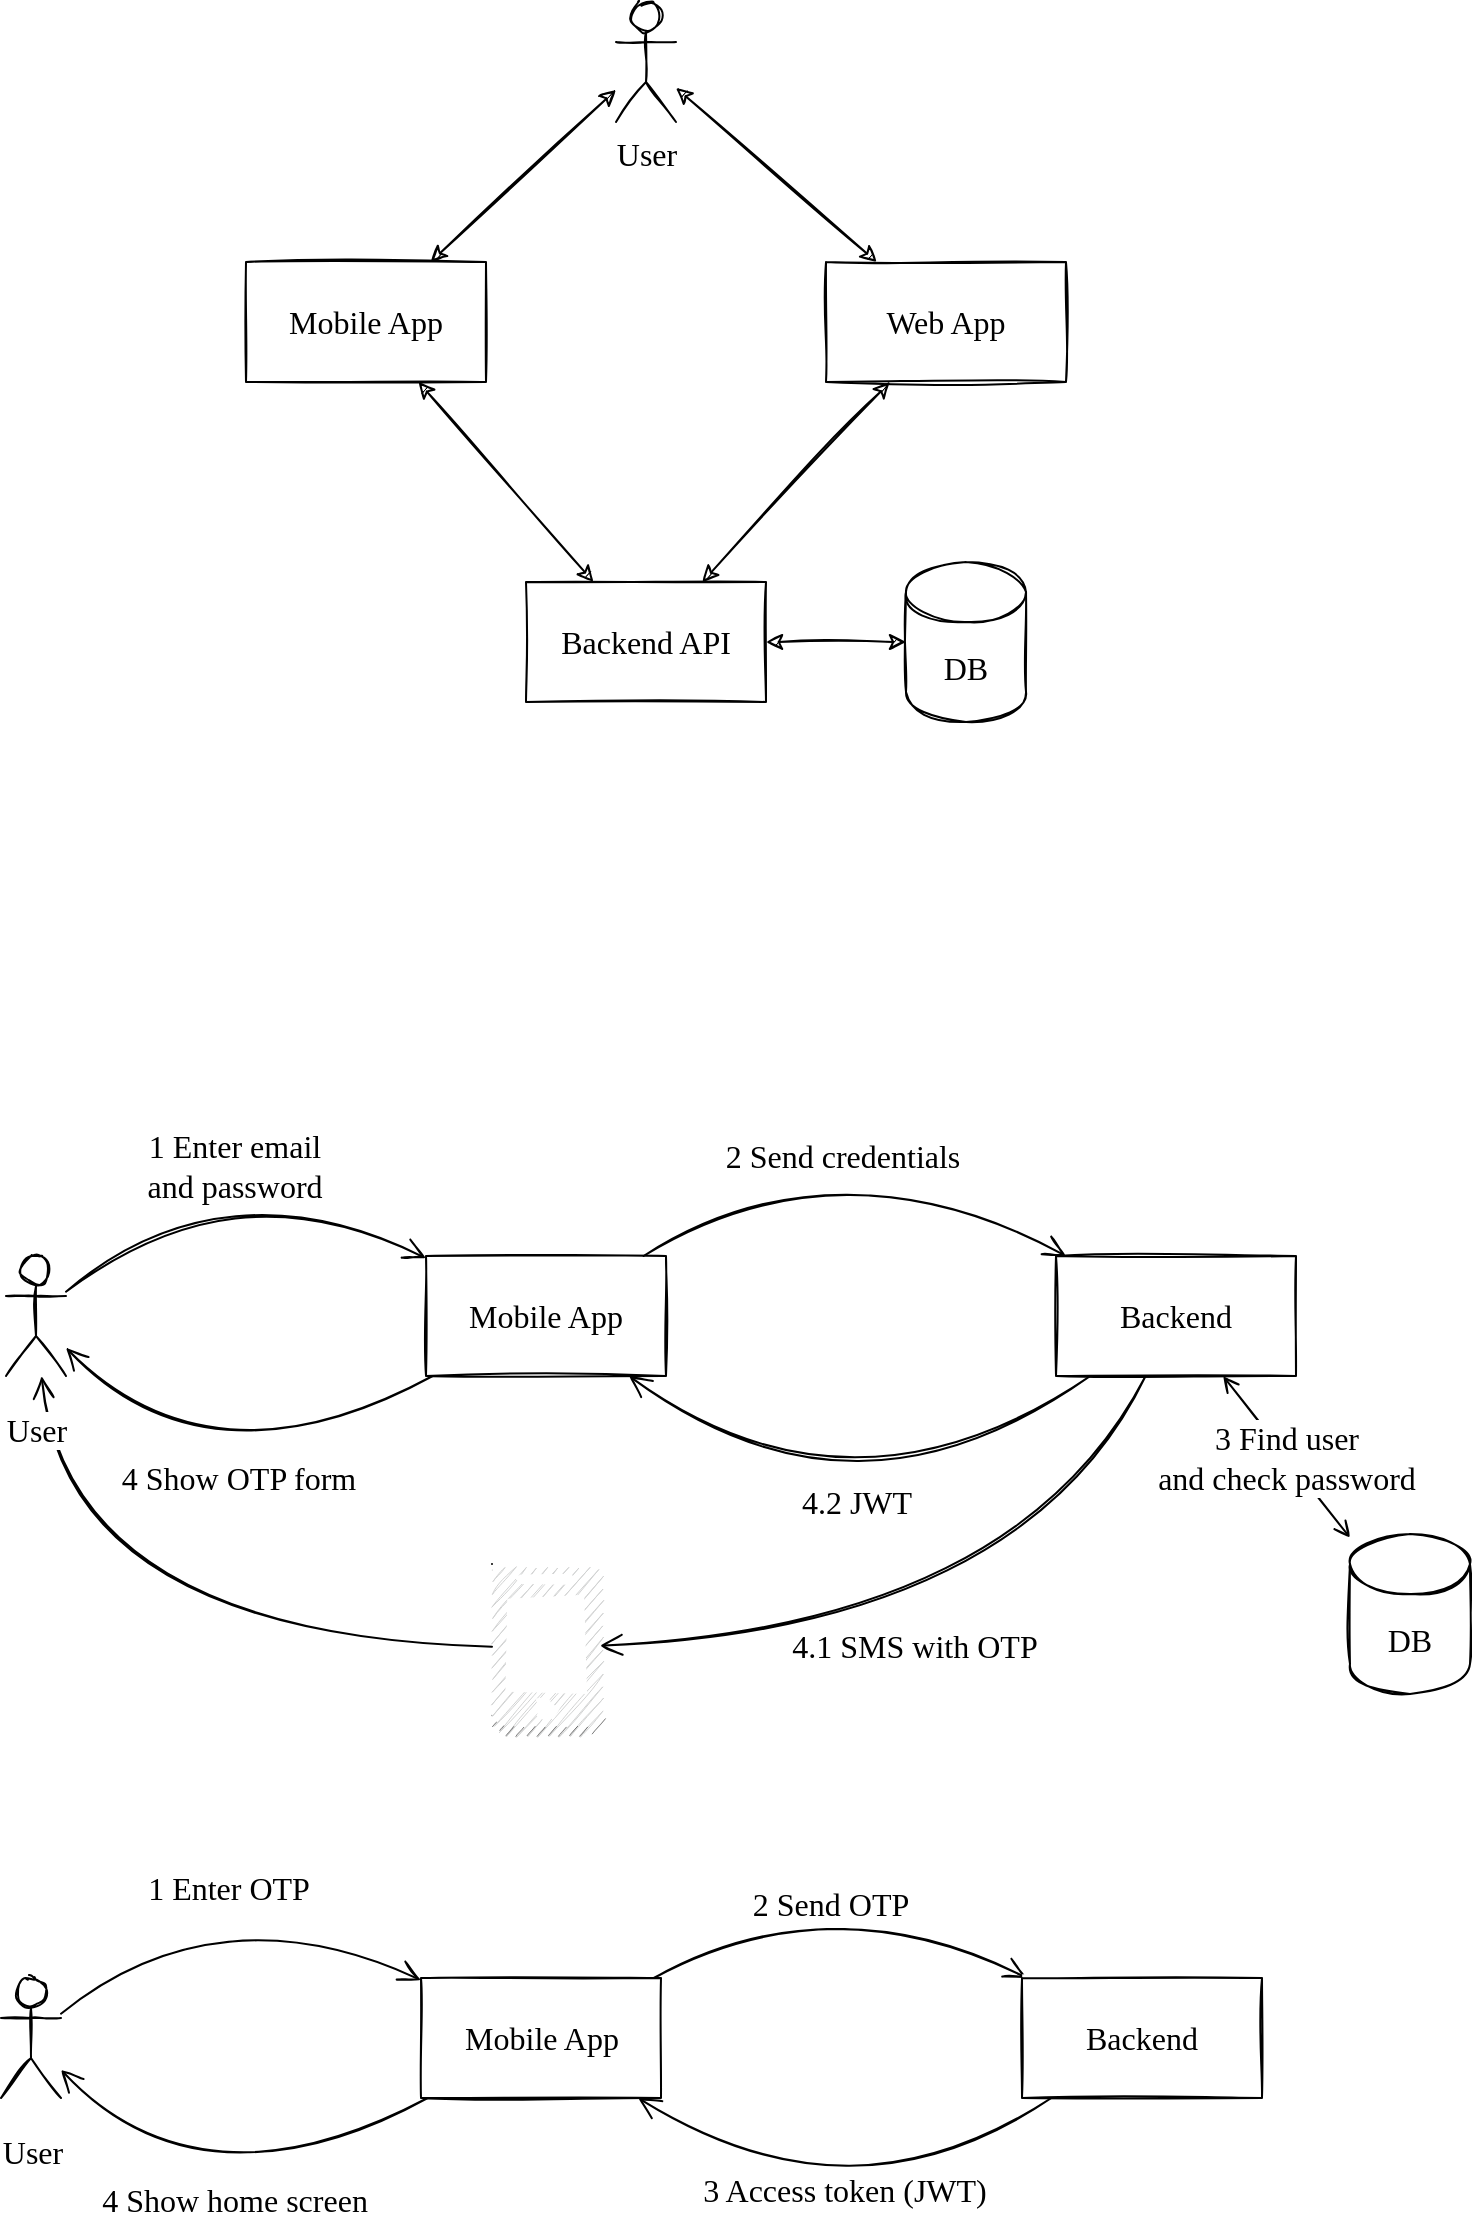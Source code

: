 <mxfile version="13.9.9" type="device" pages="2"><diagram id="MimGVcQh8bS301acejJc" name="Archirecture"><mxGraphModel dx="1826" dy="867" grid="0" gridSize="10" guides="1" tooltips="1" connect="1" arrows="1" fold="1" page="0" pageScale="1" pageWidth="850" pageHeight="1100" math="0" shadow="0"><root><mxCell id="0"/><mxCell id="1" parent="0"/><mxCell id="Z2N1LRQ3ojw1ruzCjlwX-3" value="4.2 JWT" style="edgeStyle=none;curved=1;sketch=1;orthogonalLoop=1;jettySize=auto;html=1;endArrow=open;endFill=0;endSize=9;fontFamily=Comic Sans MS;fontSize=16;" parent="1" source="Z2N1LRQ3ojw1ruzCjlwX-8" target="Z2N1LRQ3ojw1ruzCjlwX-4" edge="1"><mxGeometry x="0.089" y="-15" relative="1" as="geometry"><Array as="points"><mxPoint x="515" y="879"/></Array><mxPoint as="offset"/></mxGeometry></mxCell><mxCell id="lV5DDfEXPVHKvJJF8L5J-4" style="rounded=0;orthogonalLoop=1;jettySize=auto;html=1;sketch=1;fontFamily=Comic Sans MS;startArrow=classic;startFill=1;fontSize=16;" parent="1" source="lV5DDfEXPVHKvJJF8L5J-1" target="lV5DDfEXPVHKvJJF8L5J-3" edge="1"><mxGeometry relative="1" as="geometry"/></mxCell><mxCell id="lV5DDfEXPVHKvJJF8L5J-1" value="Mobile App" style="rounded=0;whiteSpace=wrap;html=1;sketch=1;fontFamily=Comic Sans MS;fontSize=16;" parent="1" vertex="1"><mxGeometry x="210" y="240" width="120" height="60" as="geometry"/></mxCell><mxCell id="lV5DDfEXPVHKvJJF8L5J-5" style="edgeStyle=none;rounded=1;orthogonalLoop=1;jettySize=auto;html=1;sketch=1;fontFamily=Comic Sans MS;startArrow=classic;startFill=1;fontSize=16;" parent="1" source="lV5DDfEXPVHKvJJF8L5J-2" target="lV5DDfEXPVHKvJJF8L5J-3" edge="1"><mxGeometry relative="1" as="geometry"/></mxCell><mxCell id="lV5DDfEXPVHKvJJF8L5J-2" value="Web App" style="rounded=0;whiteSpace=wrap;html=1;sketch=1;fontFamily=Comic Sans MS;fontSize=16;" parent="1" vertex="1"><mxGeometry x="500" y="240" width="120" height="60" as="geometry"/></mxCell><mxCell id="lV5DDfEXPVHKvJJF8L5J-11" style="edgeStyle=none;rounded=1;sketch=1;orthogonalLoop=1;jettySize=auto;html=1;fontFamily=Comic Sans MS;startArrow=classic;startFill=1;fontSize=16;" parent="1" source="lV5DDfEXPVHKvJJF8L5J-3" target="lV5DDfEXPVHKvJJF8L5J-10" edge="1"><mxGeometry relative="1" as="geometry"/></mxCell><mxCell id="lV5DDfEXPVHKvJJF8L5J-3" value="Backend API" style="rounded=0;whiteSpace=wrap;html=1;sketch=1;fontFamily=Comic Sans MS;fontSize=16;" parent="1" vertex="1"><mxGeometry x="350" y="400" width="120" height="60" as="geometry"/></mxCell><mxCell id="lV5DDfEXPVHKvJJF8L5J-7" style="edgeStyle=none;rounded=1;sketch=1;orthogonalLoop=1;jettySize=auto;html=1;fontFamily=Comic Sans MS;startArrow=classic;startFill=1;fontSize=16;" parent="1" source="lV5DDfEXPVHKvJJF8L5J-6" target="lV5DDfEXPVHKvJJF8L5J-1" edge="1"><mxGeometry relative="1" as="geometry"/></mxCell><mxCell id="lV5DDfEXPVHKvJJF8L5J-8" style="edgeStyle=none;rounded=1;sketch=1;orthogonalLoop=1;jettySize=auto;html=1;fontFamily=Comic Sans MS;startArrow=classic;startFill=1;fontSize=16;" parent="1" source="lV5DDfEXPVHKvJJF8L5J-6" target="lV5DDfEXPVHKvJJF8L5J-2" edge="1"><mxGeometry relative="1" as="geometry"/></mxCell><mxCell id="lV5DDfEXPVHKvJJF8L5J-6" value="User" style="shape=umlActor;verticalLabelPosition=bottom;verticalAlign=top;html=1;outlineConnect=0;sketch=1;fontFamily=Comic Sans MS;fontSize=16;" parent="1" vertex="1"><mxGeometry x="395" y="110" width="30" height="60" as="geometry"/></mxCell><mxCell id="lV5DDfEXPVHKvJJF8L5J-10" value="DB" style="shape=cylinder3;whiteSpace=wrap;html=1;boundedLbl=1;backgroundOutline=1;size=15;sketch=1;fontFamily=Comic Sans MS;fontSize=16;" parent="1" vertex="1"><mxGeometry x="540" y="390" width="60" height="80" as="geometry"/></mxCell><mxCell id="Z2N1LRQ3ojw1ruzCjlwX-1" value="2 Send credentials" style="sketch=1;orthogonalLoop=1;jettySize=auto;html=1;fontFamily=Comic Sans MS;fontSize=16;curved=1;endArrow=open;endFill=0;endSize=9;" parent="1" source="Z2N1LRQ3ojw1ruzCjlwX-4" target="Z2N1LRQ3ojw1ruzCjlwX-8" edge="1"><mxGeometry x="-0.092" y="-9" relative="1" as="geometry"><Array as="points"><mxPoint x="508" y="676"/></Array><mxPoint as="offset"/></mxGeometry></mxCell><mxCell id="Z2N1LRQ3ojw1ruzCjlwX-2" value="4 Show OTP form" style="edgeStyle=none;curved=1;sketch=1;orthogonalLoop=1;jettySize=auto;html=1;fontFamily=Comic Sans MS;fontSize=16;endArrow=open;endFill=0;endSize=9;" parent="1" source="Z2N1LRQ3ojw1ruzCjlwX-4" target="Z2N1LRQ3ojw1ruzCjlwX-6" edge="1"><mxGeometry x="-0.045" relative="1" as="geometry"><Array as="points"><mxPoint x="190" y="857"/></Array><mxPoint as="offset"/></mxGeometry></mxCell><mxCell id="Z2N1LRQ3ojw1ruzCjlwX-4" value="Mobile App" style="rounded=0;whiteSpace=wrap;html=1;sketch=1;fontFamily=Comic Sans MS;fontSize=16;" parent="1" vertex="1"><mxGeometry x="300" y="737" width="120" height="60" as="geometry"/></mxCell><mxCell id="Z2N1LRQ3ojw1ruzCjlwX-5" value="1 Enter email &lt;br&gt;and password" style="orthogonalLoop=1;jettySize=auto;html=1;sketch=1;fontFamily=Comic Sans MS;fontSize=16;curved=1;endSize=9;endArrow=open;endFill=0;" parent="1" source="Z2N1LRQ3ojw1ruzCjlwX-6" target="Z2N1LRQ3ojw1ruzCjlwX-4" edge="1"><mxGeometry relative="1" as="geometry"><Array as="points"><mxPoint x="200" y="690"/></Array></mxGeometry></mxCell><mxCell id="Z2N1LRQ3ojw1ruzCjlwX-9" value="4.1 SMS with OTP" style="edgeStyle=none;sketch=1;orthogonalLoop=1;jettySize=auto;html=1;endArrow=open;endFill=0;endSize=9;fontFamily=Comic Sans MS;fontSize=16;curved=1;" parent="1" source="Z2N1LRQ3ojw1ruzCjlwX-8" target="Z2N1LRQ3ojw1ruzCjlwX-11" edge="1"><mxGeometry x="0.105" y="7" relative="1" as="geometry"><Array as="points"><mxPoint x="596" y="923"/></Array><mxPoint as="offset"/></mxGeometry></mxCell><mxCell id="Z2N1LRQ3ojw1ruzCjlwX-8" value="Backend" style="rounded=0;whiteSpace=wrap;html=1;sketch=1;fontFamily=Comic Sans MS;fontSize=16;" parent="1" vertex="1"><mxGeometry x="615" y="737" width="120" height="60" as="geometry"/></mxCell><mxCell id="Z2N1LRQ3ojw1ruzCjlwX-12" value="" style="edgeStyle=none;curved=1;sketch=1;orthogonalLoop=1;jettySize=auto;html=1;endArrow=open;endFill=0;endSize=9;fontFamily=Comic Sans MS;fontSize=16;" parent="1" source="Z2N1LRQ3ojw1ruzCjlwX-11" target="Z2N1LRQ3ojw1ruzCjlwX-6" edge="1"><mxGeometry x="-0.147" y="-13" relative="1" as="geometry"><Array as="points"><mxPoint x="120" y="927"/></Array><mxPoint as="offset"/></mxGeometry></mxCell><mxCell id="Z2N1LRQ3ojw1ruzCjlwX-11" value="" style="outlineConnect=0;dashed=0;verticalLabelPosition=bottom;verticalAlign=top;align=center;html=1;shape=mxgraph.aws3.mobile_client;fillColor=#D2D3D3;gradientColor=none;rounded=0;shadow=0;sketch=1;fontFamily=Comic Sans MS;fontSize=16;" parent="1" vertex="1"><mxGeometry x="333" y="891" width="54" height="84" as="geometry"/></mxCell><mxCell id="Z2N1LRQ3ojw1ruzCjlwX-6" value="User" style="shape=umlActor;verticalLabelPosition=bottom;verticalAlign=top;html=1;outlineConnect=0;sketch=1;fontFamily=Comic Sans MS;fontSize=16;labelBackgroundColor=#ffffff;spacingTop=11;" parent="1" vertex="1"><mxGeometry x="90" y="737" width="30" height="60" as="geometry"/></mxCell><mxCell id="Z2N1LRQ3ojw1ruzCjlwX-13" value="3 Access token (JWT)" style="edgeStyle=none;curved=1;sketch=1;orthogonalLoop=1;jettySize=auto;html=1;endArrow=open;endFill=0;endSize=9;fontFamily=Comic Sans MS;fontSize=16;" parent="1" source="Z2N1LRQ3ojw1ruzCjlwX-18" target="Z2N1LRQ3ojw1ruzCjlwX-16" edge="1"><mxGeometry x="0.089" y="-15" relative="1" as="geometry"><Array as="points"><mxPoint x="513" y="1224"/></Array><mxPoint as="offset"/></mxGeometry></mxCell><mxCell id="Z2N1LRQ3ojw1ruzCjlwX-14" value="2 Send OTP" style="sketch=1;orthogonalLoop=1;jettySize=auto;html=1;fontFamily=Comic Sans MS;fontSize=16;curved=1;endArrow=open;endFill=0;endSize=9;" parent="1" source="Z2N1LRQ3ojw1ruzCjlwX-16" target="Z2N1LRQ3ojw1ruzCjlwX-18" edge="1"><mxGeometry x="-0.092" y="-9" relative="1" as="geometry"><Array as="points"><mxPoint x="506" y="1049"/></Array><mxPoint as="offset"/></mxGeometry></mxCell><mxCell id="Z2N1LRQ3ojw1ruzCjlwX-15" value="4 Show home screen" style="edgeStyle=none;curved=1;sketch=1;orthogonalLoop=1;jettySize=auto;html=1;fontFamily=Comic Sans MS;fontSize=16;endArrow=open;endFill=0;endSize=9;" parent="1" source="Z2N1LRQ3ojw1ruzCjlwX-16" target="Z2N1LRQ3ojw1ruzCjlwX-19" edge="1"><mxGeometry x="-0.045" relative="1" as="geometry"><Array as="points"><mxPoint x="187.5" y="1218"/></Array><mxPoint as="offset"/></mxGeometry></mxCell><mxCell id="Z2N1LRQ3ojw1ruzCjlwX-16" value="Mobile App" style="rounded=0;whiteSpace=wrap;html=1;sketch=1;fontFamily=Comic Sans MS;fontSize=16;" parent="1" vertex="1"><mxGeometry x="297.5" y="1098" width="120" height="60" as="geometry"/></mxCell><mxCell id="Z2N1LRQ3ojw1ruzCjlwX-17" value="1 Enter OTP" style="orthogonalLoop=1;jettySize=auto;html=1;sketch=1;fontFamily=Comic Sans MS;fontSize=16;curved=1;endSize=9;endArrow=open;endFill=0;" parent="1" source="Z2N1LRQ3ojw1ruzCjlwX-19" target="Z2N1LRQ3ojw1ruzCjlwX-16" edge="1"><mxGeometry relative="1" as="geometry"><Array as="points"><mxPoint x="197.5" y="1051"/></Array></mxGeometry></mxCell><mxCell id="Z2N1LRQ3ojw1ruzCjlwX-18" value="Backend" style="rounded=0;whiteSpace=wrap;html=1;sketch=1;fontFamily=Comic Sans MS;fontSize=16;" parent="1" vertex="1"><mxGeometry x="598" y="1098" width="120" height="60" as="geometry"/></mxCell><mxCell id="Z2N1LRQ3ojw1ruzCjlwX-19" value="User" style="shape=umlActor;verticalLabelPosition=bottom;verticalAlign=top;html=1;outlineConnect=0;sketch=1;fontFamily=Comic Sans MS;fontSize=16;labelBackgroundColor=#ffffff;spacingTop=11;" parent="1" vertex="1"><mxGeometry x="87.5" y="1098" width="30" height="60" as="geometry"/></mxCell><mxCell id="Z2N1LRQ3ojw1ruzCjlwX-20" value="DB" style="shape=cylinder3;whiteSpace=wrap;html=1;boundedLbl=1;backgroundOutline=1;size=15;sketch=1;fontFamily=Comic Sans MS;fontSize=16;" parent="1" vertex="1"><mxGeometry x="762" y="876" width="60" height="80" as="geometry"/></mxCell><mxCell id="Z2N1LRQ3ojw1ruzCjlwX-21" value="3 Find user &lt;br&gt;and check password" style="edgeStyle=none;rounded=1;sketch=1;orthogonalLoop=1;jettySize=auto;html=1;fontFamily=Comic Sans MS;startArrow=open;startFill=0;fontSize=16;endArrow=open;endFill=0;" parent="1" source="Z2N1LRQ3ojw1ruzCjlwX-8" target="Z2N1LRQ3ojw1ruzCjlwX-20" edge="1"><mxGeometry relative="1" as="geometry"><mxPoint x="480" y="440" as="sourcePoint"/><mxPoint x="550" y="440" as="targetPoint"/></mxGeometry></mxCell></root></mxGraphModel></diagram><diagram id="7andxB7LzCI2A1morFKh" name="Solution Design"><mxGraphModel dx="730" dy="347" grid="0" gridSize="10" guides="1" tooltips="1" connect="1" arrows="1" fold="1" page="1" pageScale="1" pageWidth="850" pageHeight="1100" math="0" shadow="0"><root><mxCell id="4FtUGzrrUbWID_tHwK8n-0"/><mxCell id="4FtUGzrrUbWID_tHwK8n-1" parent="4FtUGzrrUbWID_tHwK8n-0"/><mxCell id="skh6FGWx1OBqISCDK_g--12" value="2 Get QR code" style="sketch=1;orthogonalLoop=1;jettySize=auto;html=1;fontFamily=Comic Sans MS;fontSize=16;curved=1;endArrow=open;endFill=0;endSize=9;" parent="4FtUGzrrUbWID_tHwK8n-1" source="skh6FGWx1OBqISCDK_g--3" target="skh6FGWx1OBqISCDK_g--11" edge="1"><mxGeometry x="-0.092" y="-9" relative="1" as="geometry"><Array as="points"><mxPoint x="550" y="104"/></Array><mxPoint as="offset"/></mxGeometry></mxCell><mxCell id="skh6FGWx1OBqISCDK_g--15" value="5 Show QR code" style="edgeStyle=none;curved=1;sketch=1;orthogonalLoop=1;jettySize=auto;html=1;fontFamily=Comic Sans MS;fontSize=16;endArrow=open;endFill=0;endSize=9;" parent="4FtUGzrrUbWID_tHwK8n-1" source="skh6FGWx1OBqISCDK_g--3" target="skh6FGWx1OBqISCDK_g--8" edge="1"><mxGeometry relative="1" as="geometry"><Array as="points"><mxPoint x="232" y="285"/></Array></mxGeometry></mxCell><mxCell id="skh6FGWx1OBqISCDK_g--24" value="4 Subsctibe" style="edgeStyle=none;curved=1;sketch=1;orthogonalLoop=1;jettySize=auto;html=1;endArrow=open;endFill=0;endSize=9;fontFamily=Comic Sans MS;fontSize=16;" parent="4FtUGzrrUbWID_tHwK8n-1" source="skh6FGWx1OBqISCDK_g--3" target="skh6FGWx1OBqISCDK_g--11" edge="1"><mxGeometry x="-0.073" y="12" relative="1" as="geometry"><Array as="points"><mxPoint x="557" y="307"/></Array><mxPoint as="offset"/></mxGeometry></mxCell><mxCell id="skh6FGWx1OBqISCDK_g--3" value="Web App" style="rounded=0;whiteSpace=wrap;html=1;sketch=1;fontFamily=Comic Sans MS;fontSize=16;" parent="4FtUGzrrUbWID_tHwK8n-1" vertex="1"><mxGeometry x="342" y="165" width="120" height="60" as="geometry"/></mxCell><mxCell id="skh6FGWx1OBqISCDK_g--10" value="1 Open app" style="orthogonalLoop=1;jettySize=auto;html=1;sketch=1;fontFamily=Comic Sans MS;fontSize=16;curved=1;endSize=9;endArrow=open;endFill=0;" parent="4FtUGzrrUbWID_tHwK8n-1" source="skh6FGWx1OBqISCDK_g--8" target="skh6FGWx1OBqISCDK_g--3" edge="1"><mxGeometry relative="1" as="geometry"><Array as="points"><mxPoint x="242" y="118"/></Array></mxGeometry></mxCell><mxCell id="skh6FGWx1OBqISCDK_g--8" value="User" style="shape=umlActor;verticalLabelPosition=bottom;verticalAlign=top;html=1;outlineConnect=0;sketch=1;fontFamily=Comic Sans MS;fontSize=16;" parent="4FtUGzrrUbWID_tHwK8n-1" vertex="1"><mxGeometry x="132" y="165" width="30" height="60" as="geometry"/></mxCell><mxCell id="skh6FGWx1OBqISCDK_g--14" value="3 Session ID&amp;nbsp;&lt;br&gt;and JWT" style="edgeStyle=none;curved=1;sketch=1;orthogonalLoop=1;jettySize=auto;html=1;fontFamily=Comic Sans MS;fontSize=16;endArrow=open;endFill=0;endSize=9;" parent="4FtUGzrrUbWID_tHwK8n-1" source="skh6FGWx1OBqISCDK_g--11" target="skh6FGWx1OBqISCDK_g--3" edge="1"><mxGeometry x="0.087" y="-29" relative="1" as="geometry"><Array as="points"/><mxPoint as="offset"/></mxGeometry></mxCell><mxCell id="skh6FGWx1OBqISCDK_g--11" value="Backend" style="rounded=0;whiteSpace=wrap;html=1;sketch=1;fontFamily=Comic Sans MS;fontSize=16;" parent="4FtUGzrrUbWID_tHwK8n-1" vertex="1"><mxGeometry x="657" y="165" width="120" height="60" as="geometry"/></mxCell><mxCell id="skh6FGWx1OBqISCDK_g--19" value="1 Open app &lt;br&gt;and scan QR" style="edgeStyle=none;curved=1;sketch=1;orthogonalLoop=1;jettySize=auto;html=1;endArrow=open;endFill=0;endSize=9;fontFamily=Comic Sans MS;fontSize=16;" parent="4FtUGzrrUbWID_tHwK8n-1" source="skh6FGWx1OBqISCDK_g--16" target="skh6FGWx1OBqISCDK_g--17" edge="1"><mxGeometry x="-0.159" y="22" relative="1" as="geometry"><Array as="points"><mxPoint x="243" y="576"/></Array><mxPoint x="-5" y="1" as="offset"/></mxGeometry></mxCell><mxCell id="skh6FGWx1OBqISCDK_g--16" value="User" style="shape=umlActor;verticalLabelPosition=bottom;verticalAlign=top;html=1;outlineConnect=0;sketch=1;fontFamily=Comic Sans MS;fontSize=16;" parent="4FtUGzrrUbWID_tHwK8n-1" vertex="1"><mxGeometry x="164" y="624" width="30" height="60" as="geometry"/></mxCell><mxCell id="skh6FGWx1OBqISCDK_g--21" value="2 Accept login" style="edgeStyle=none;curved=1;sketch=1;orthogonalLoop=1;jettySize=auto;html=1;endArrow=open;endFill=0;endSize=9;fontFamily=Comic Sans MS;fontSize=16;" parent="4FtUGzrrUbWID_tHwK8n-1" source="skh6FGWx1OBqISCDK_g--17" target="skh6FGWx1OBqISCDK_g--18" edge="1"><mxGeometry x="-0.004" y="17" relative="1" as="geometry"><Array as="points"><mxPoint x="566" y="575"/></Array><mxPoint as="offset"/></mxGeometry></mxCell><mxCell id="skh6FGWx1OBqISCDK_g--17" value="Mobile App" style="rounded=0;whiteSpace=wrap;html=1;sketch=1;fontFamily=Comic Sans MS;fontSize=16;" parent="4FtUGzrrUbWID_tHwK8n-1" vertex="1"><mxGeometry x="340" y="558" width="120" height="60" as="geometry"/></mxCell><mxCell id="skh6FGWx1OBqISCDK_g--23" value="3 Send JWT" style="edgeStyle=none;curved=1;sketch=1;orthogonalLoop=1;jettySize=auto;html=1;endArrow=open;endFill=0;endSize=9;fontFamily=Comic Sans MS;fontSize=16;" parent="4FtUGzrrUbWID_tHwK8n-1" source="skh6FGWx1OBqISCDK_g--18" target="skh6FGWx1OBqISCDK_g--22" edge="1"><mxGeometry x="-0.178" y="19" relative="1" as="geometry"><Array as="points"><mxPoint x="568" y="779"/></Array><mxPoint as="offset"/></mxGeometry></mxCell><mxCell id="skh6FGWx1OBqISCDK_g--18" value="Backend" style="rounded=0;whiteSpace=wrap;html=1;sketch=1;fontFamily=Comic Sans MS;fontSize=16;" parent="4FtUGzrrUbWID_tHwK8n-1" vertex="1"><mxGeometry x="566" y="637" width="120" height="60" as="geometry"/></mxCell><mxCell id="Eqy63tmpLX_kPgULx0ho-0" value="4 Show home page" style="edgeStyle=none;curved=1;sketch=1;orthogonalLoop=1;jettySize=auto;html=1;endArrow=open;endFill=0;endSize=9;fontFamily=Comic Sans MS;fontSize=16;" parent="4FtUGzrrUbWID_tHwK8n-1" source="skh6FGWx1OBqISCDK_g--22" target="skh6FGWx1OBqISCDK_g--16" edge="1"><mxGeometry x="0.045" y="23" relative="1" as="geometry"><Array as="points"><mxPoint x="247" y="772"/></Array><mxPoint as="offset"/></mxGeometry></mxCell><mxCell id="skh6FGWx1OBqISCDK_g--22" value="Web App" style="rounded=0;whiteSpace=wrap;html=1;sketch=1;fontFamily=Comic Sans MS;fontSize=16;" parent="4FtUGzrrUbWID_tHwK8n-1" vertex="1"><mxGeometry x="344" y="742" width="120" height="60" as="geometry"/></mxCell><mxCell id="k0I0IcJk-K0IpXhQnYxq-10" style="edgeStyle=none;rounded=0;orthogonalLoop=1;jettySize=auto;html=1;sketch=1;startArrow=classic;startFill=1;" edge="1" parent="4FtUGzrrUbWID_tHwK8n-1" source="k0I0IcJk-K0IpXhQnYxq-0" target="k0I0IcJk-K0IpXhQnYxq-8"><mxGeometry relative="1" as="geometry"/></mxCell><mxCell id="k0I0IcJk-K0IpXhQnYxq-0" value="Server A" style="rounded=0;whiteSpace=wrap;html=1;sketch=1;fontFamily=Comic Sans MS;fontSize=16;" vertex="1" parent="4FtUGzrrUbWID_tHwK8n-1"><mxGeometry x="1318" y="134" width="120" height="60" as="geometry"/></mxCell><mxCell id="k0I0IcJk-K0IpXhQnYxq-9" style="edgeStyle=none;rounded=0;orthogonalLoop=1;jettySize=auto;html=1;sketch=1;startArrow=classic;startFill=1;" edge="1" parent="4FtUGzrrUbWID_tHwK8n-1" source="k0I0IcJk-K0IpXhQnYxq-1" target="k0I0IcJk-K0IpXhQnYxq-8"><mxGeometry relative="1" as="geometry"/></mxCell><mxCell id="k0I0IcJk-K0IpXhQnYxq-1" value="Server B" style="rounded=0;whiteSpace=wrap;html=1;sketch=1;fontFamily=Comic Sans MS;fontSize=16;" vertex="1" parent="4FtUGzrrUbWID_tHwK8n-1"><mxGeometry x="1318" y="332" width="120" height="60" as="geometry"/></mxCell><mxCell id="k0I0IcJk-K0IpXhQnYxq-5" style="edgeStyle=orthogonalEdgeStyle;rounded=0;orthogonalLoop=1;jettySize=auto;html=1;sketch=1;startArrow=classic;startFill=1;" edge="1" parent="4FtUGzrrUbWID_tHwK8n-1" source="k0I0IcJk-K0IpXhQnYxq-2" target="k0I0IcJk-K0IpXhQnYxq-4"><mxGeometry relative="1" as="geometry"/></mxCell><mxCell id="k0I0IcJk-K0IpXhQnYxq-2" value="Client" style="rounded=0;whiteSpace=wrap;html=1;sketch=1;fontFamily=Comic Sans MS;fontSize=16;" vertex="1" parent="4FtUGzrrUbWID_tHwK8n-1"><mxGeometry x="957" y="227" width="120" height="60" as="geometry"/></mxCell><mxCell id="k0I0IcJk-K0IpXhQnYxq-6" style="rounded=0;orthogonalLoop=1;jettySize=auto;html=1;sketch=1;startArrow=classic;startFill=1;" edge="1" parent="4FtUGzrrUbWID_tHwK8n-1" source="k0I0IcJk-K0IpXhQnYxq-4" target="k0I0IcJk-K0IpXhQnYxq-0"><mxGeometry relative="1" as="geometry"/></mxCell><mxCell id="k0I0IcJk-K0IpXhQnYxq-7" style="edgeStyle=none;rounded=0;orthogonalLoop=1;jettySize=auto;html=1;sketch=1;startArrow=classic;startFill=1;" edge="1" parent="4FtUGzrrUbWID_tHwK8n-1" source="k0I0IcJk-K0IpXhQnYxq-4" target="k0I0IcJk-K0IpXhQnYxq-1"><mxGeometry relative="1" as="geometry"/></mxCell><mxCell id="k0I0IcJk-K0IpXhQnYxq-4" value="Load balancer" style="rounded=0;whiteSpace=wrap;html=1;sketch=1;fontFamily=Comic Sans MS;fontSize=16;" vertex="1" parent="4FtUGzrrUbWID_tHwK8n-1"><mxGeometry x="1177" y="227" width="120" height="60" as="geometry"/></mxCell><mxCell id="k0I0IcJk-K0IpXhQnYxq-8" value="Redis" style="rounded=0;whiteSpace=wrap;html=1;sketch=1;fontFamily=Comic Sans MS;fontSize=16;" vertex="1" parent="4FtUGzrrUbWID_tHwK8n-1"><mxGeometry x="1473" y="227" width="120" height="60" as="geometry"/></mxCell><mxCell id="k0I0IcJk-K0IpXhQnYxq-14" value="2 Set login session state with TTL" style="edgeStyle=none;rounded=0;orthogonalLoop=1;jettySize=auto;html=1;sketch=1;startArrow=none;startFill=0;fontFamily=Comic Sans MS;" edge="1" parent="4FtUGzrrUbWID_tHwK8n-1" source="k0I0IcJk-K0IpXhQnYxq-15" target="k0I0IcJk-K0IpXhQnYxq-23"><mxGeometry x="0.708" y="39" relative="1" as="geometry"><mxPoint as="offset"/></mxGeometry></mxCell><mxCell id="k0I0IcJk-K0IpXhQnYxq-15" value="Server A" style="rounded=0;whiteSpace=wrap;html=1;sketch=1;fontFamily=Comic Sans MS;fontSize=16;" vertex="1" parent="4FtUGzrrUbWID_tHwK8n-1"><mxGeometry x="1301" y="642" width="120" height="60" as="geometry"/></mxCell><mxCell id="k0I0IcJk-K0IpXhQnYxq-17" value="Server B" style="rounded=0;whiteSpace=wrap;html=1;sketch=1;fontFamily=Comic Sans MS;fontSize=16;verticalAlign=top;" vertex="1" parent="4FtUGzrrUbWID_tHwK8n-1"><mxGeometry x="1268" y="746" width="200" height="198" as="geometry"/></mxCell><mxCell id="k0I0IcJk-K0IpXhQnYxq-24" value="1 Accept login" style="edgeStyle=none;rounded=0;sketch=1;orthogonalLoop=1;jettySize=auto;html=1;startArrow=none;startFill=0;fontFamily=Comic Sans MS;" edge="1" parent="4FtUGzrrUbWID_tHwK8n-1" source="k0I0IcJk-K0IpXhQnYxq-19" target="k0I0IcJk-K0IpXhQnYxq-15"><mxGeometry x="-0.07" y="29" relative="1" as="geometry"><mxPoint as="offset"/></mxGeometry></mxCell><mxCell id="k0I0IcJk-K0IpXhQnYxq-19" value="Mobile App" style="rounded=0;whiteSpace=wrap;html=1;sketch=1;fontFamily=Comic Sans MS;fontSize=16;" vertex="1" parent="4FtUGzrrUbWID_tHwK8n-1"><mxGeometry x="975" y="642" width="120" height="60" as="geometry"/></mxCell><mxCell id="k0I0IcJk-K0IpXhQnYxq-23" value="Redis" style="rounded=0;whiteSpace=wrap;html=1;sketch=1;fontFamily=Comic Sans MS;fontSize=16;" vertex="1" parent="4FtUGzrrUbWID_tHwK8n-1"><mxGeometry x="1529" y="682" width="120" height="60" as="geometry"/></mxCell><mxCell id="k0I0IcJk-K0IpXhQnYxq-25" value="Web App" style="rounded=0;whiteSpace=wrap;html=1;sketch=1;fontFamily=Comic Sans MS;fontSize=16;" vertex="1" parent="4FtUGzrrUbWID_tHwK8n-1"><mxGeometry x="975" y="876" width="120" height="60" as="geometry"/></mxCell><mxCell id="k0I0IcJk-K0IpXhQnYxq-32" style="edgeStyle=none;rounded=0;sketch=1;orthogonalLoop=1;jettySize=auto;html=1;startArrow=none;startFill=0;endArrow=classic;endFill=1;fontFamily=Comic Sans MS;" edge="1" parent="4FtUGzrrUbWID_tHwK8n-1" source="k0I0IcJk-K0IpXhQnYxq-29" target="k0I0IcJk-K0IpXhQnYxq-30"><mxGeometry relative="1" as="geometry"/></mxCell><mxCell id="k0I0IcJk-K0IpXhQnYxq-29" value="Redis Subscriber" style="rounded=0;whiteSpace=wrap;html=1;sketch=1;fontFamily=Comic Sans MS;fontSize=16;" vertex="1" parent="4FtUGzrrUbWID_tHwK8n-1"><mxGeometry x="1296" y="791" width="140" height="30" as="geometry"/></mxCell><mxCell id="k0I0IcJk-K0IpXhQnYxq-33" style="edgeStyle=none;rounded=0;sketch=1;orthogonalLoop=1;jettySize=auto;html=1;startArrow=none;startFill=0;endArrow=classic;endFill=1;fontFamily=Comic Sans MS;" edge="1" parent="4FtUGzrrUbWID_tHwK8n-1" source="k0I0IcJk-K0IpXhQnYxq-30" target="k0I0IcJk-K0IpXhQnYxq-31"><mxGeometry relative="1" as="geometry"/></mxCell><mxCell id="k0I0IcJk-K0IpXhQnYxq-30" value="Event Emmiter" style="rounded=0;whiteSpace=wrap;html=1;sketch=1;fontFamily=Comic Sans MS;fontSize=16;" vertex="1" parent="4FtUGzrrUbWID_tHwK8n-1"><mxGeometry x="1298" y="842" width="140" height="30" as="geometry"/></mxCell><mxCell id="k0I0IcJk-K0IpXhQnYxq-31" value="Event Listener" style="rounded=0;whiteSpace=wrap;html=1;sketch=1;fontFamily=Comic Sans MS;fontSize=16;" vertex="1" parent="4FtUGzrrUbWID_tHwK8n-1"><mxGeometry x="1298" y="894" width="140" height="30" as="geometry"/></mxCell><mxCell id="k0I0IcJk-K0IpXhQnYxq-16" value="3 Event" style="edgeStyle=none;rounded=0;orthogonalLoop=1;jettySize=auto;html=1;sketch=1;startArrow=classic;startFill=1;endArrow=none;endFill=0;fontFamily=Comic Sans MS;" edge="1" parent="4FtUGzrrUbWID_tHwK8n-1" source="k0I0IcJk-K0IpXhQnYxq-29" target="k0I0IcJk-K0IpXhQnYxq-23"><mxGeometry x="0.549" y="-15" relative="1" as="geometry"><mxPoint as="offset"/></mxGeometry></mxCell><mxCell id="k0I0IcJk-K0IpXhQnYxq-26" value="4 Event" style="edgeStyle=none;rounded=0;sketch=1;orthogonalLoop=1;jettySize=auto;html=1;startArrow=none;startFill=0;fontFamily=Comic Sans MS;" edge="1" parent="4FtUGzrrUbWID_tHwK8n-1" source="k0I0IcJk-K0IpXhQnYxq-31" target="k0I0IcJk-K0IpXhQnYxq-25"><mxGeometry x="0.027" y="-15" relative="1" as="geometry"><mxPoint as="offset"/></mxGeometry></mxCell></root></mxGraphModel></diagram></mxfile>